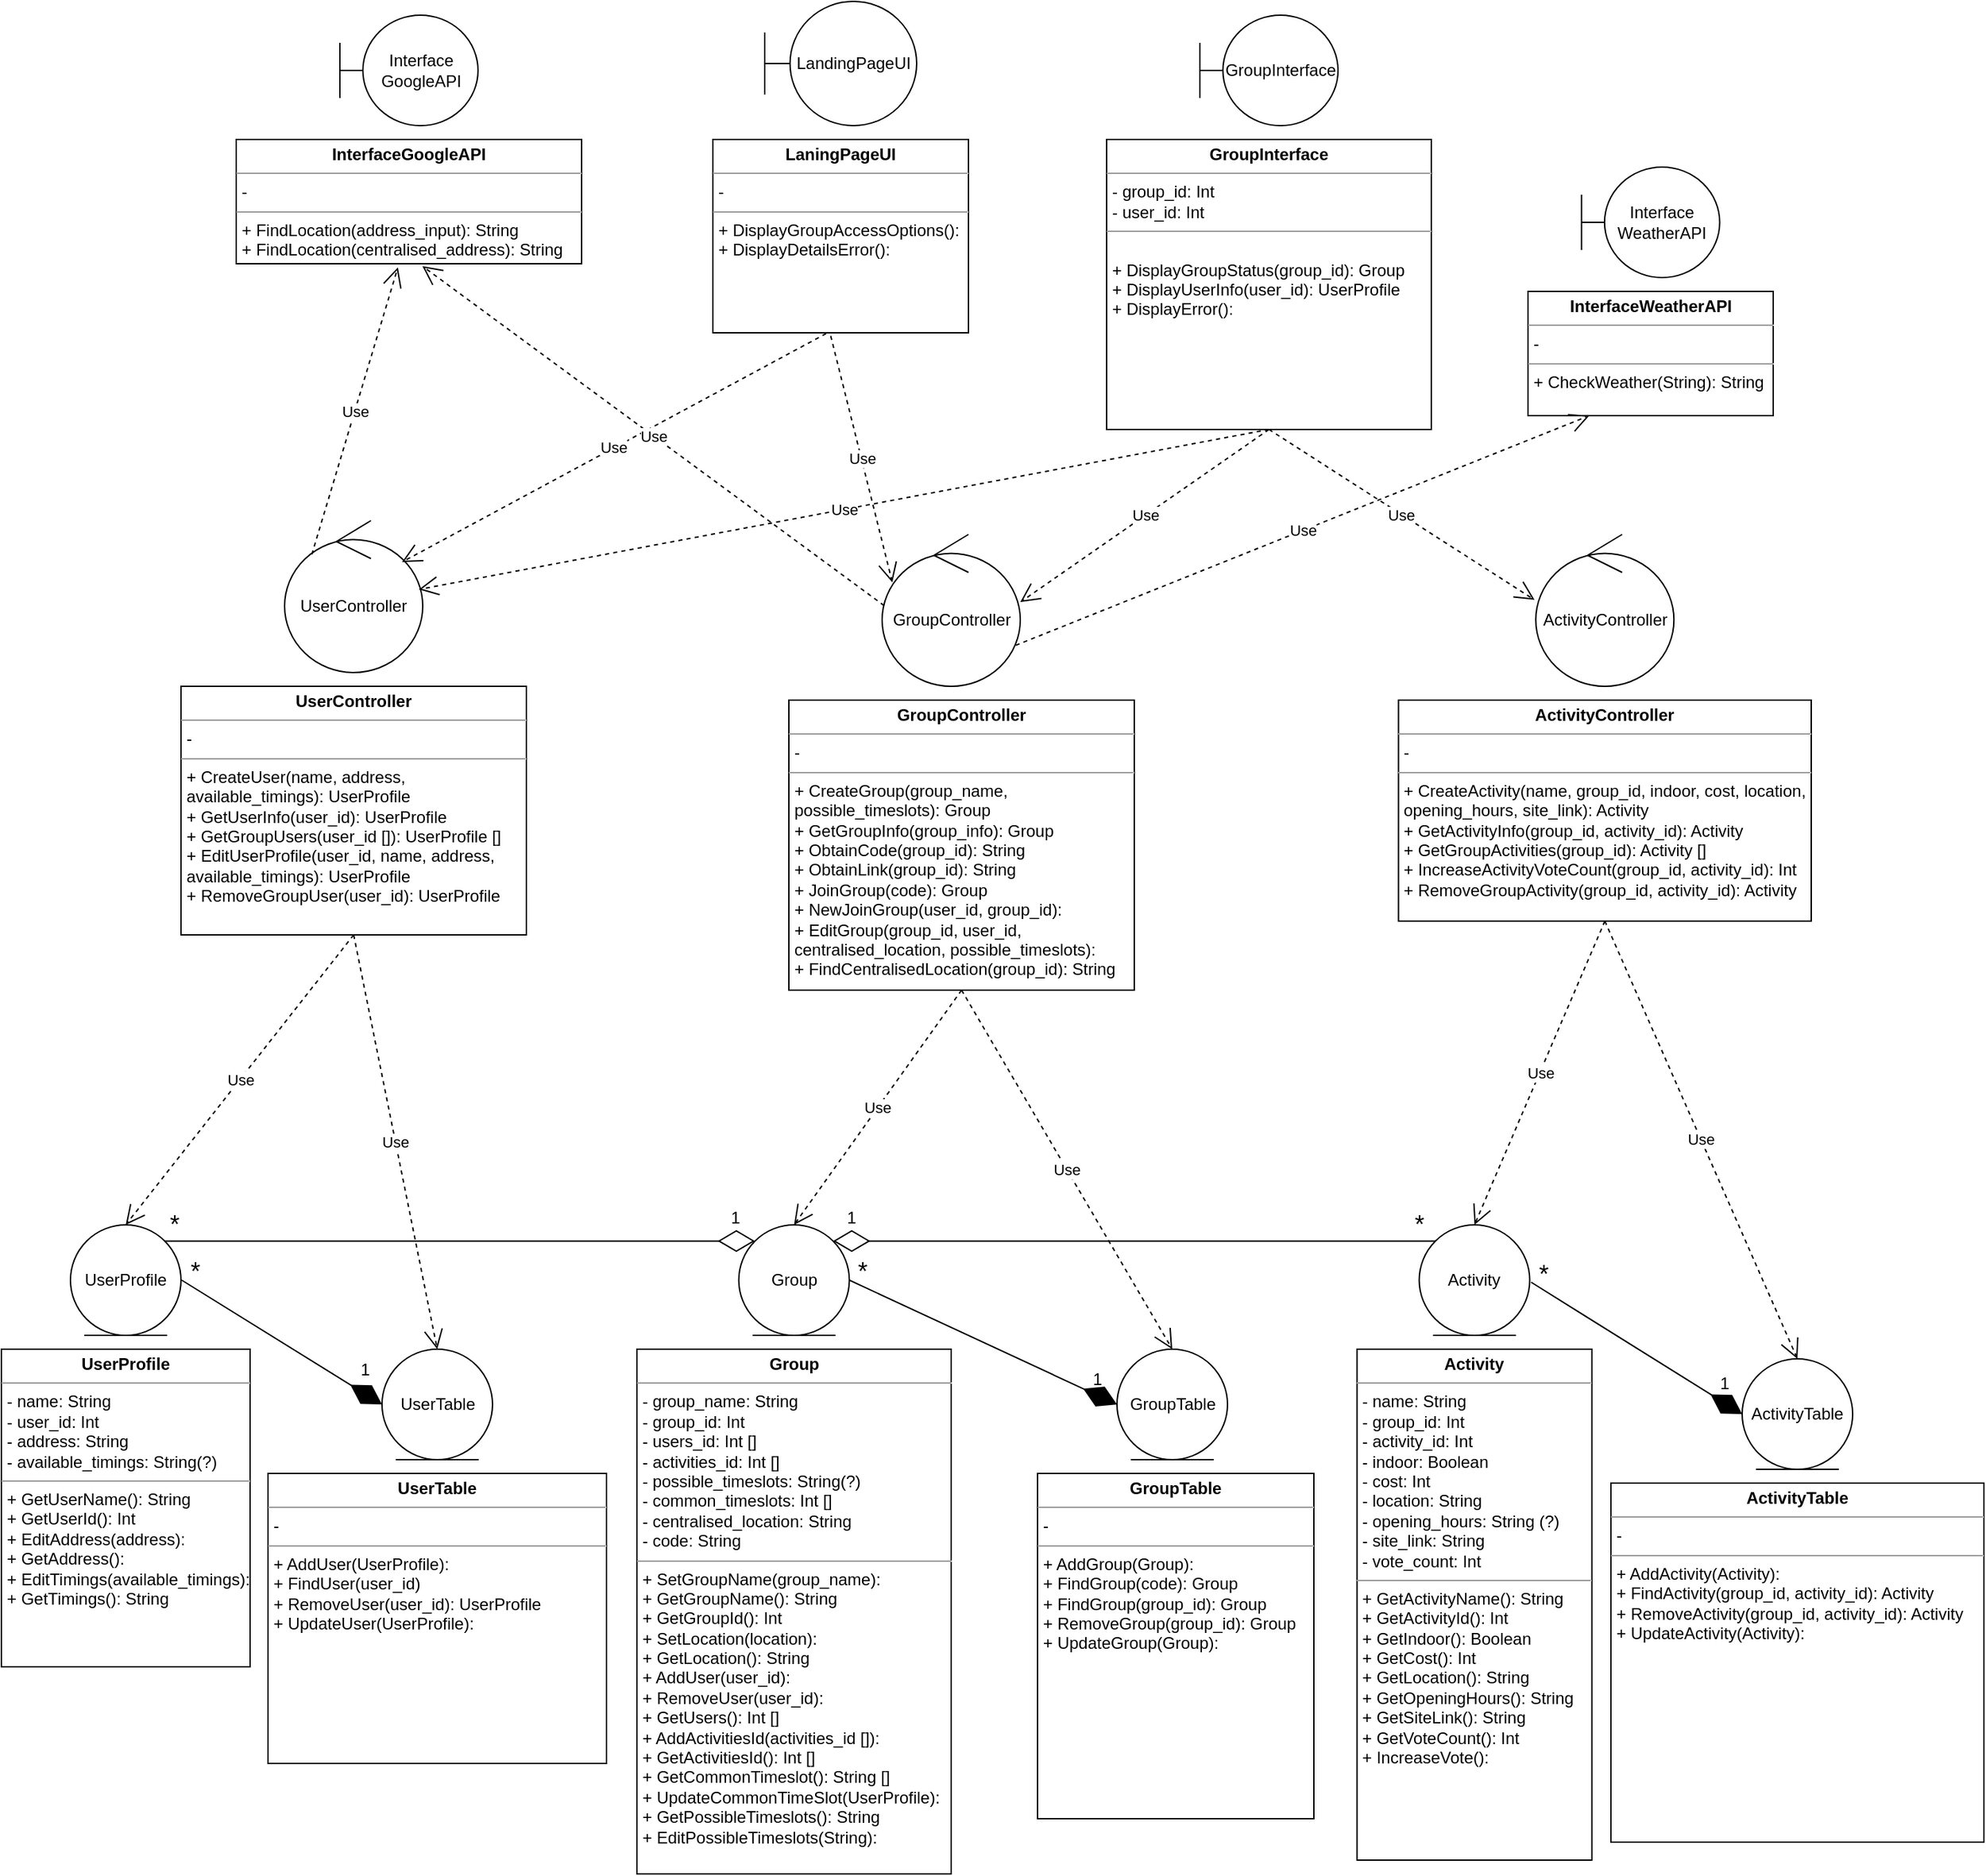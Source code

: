 <mxfile version="21.8.2" type="device">
  <diagram name="Page-1" id="uvnOoF_jIeyzYQmnAms-">
    <mxGraphModel dx="1500" dy="763" grid="1" gridSize="10" guides="1" tooltips="1" connect="1" arrows="1" fold="1" page="1" pageScale="1" pageWidth="850" pageHeight="1100" math="0" shadow="0">
      <root>
        <mxCell id="0" />
        <mxCell id="1" parent="0" />
        <mxCell id="8IvMyrpGu7eAvxIRYCVV-1" value="GroupController" style="ellipse;shape=umlControl;whiteSpace=wrap;html=1;" vertex="1" parent="1">
          <mxGeometry x="747.5" y="1070" width="100" height="110" as="geometry" />
        </mxCell>
        <mxCell id="8IvMyrpGu7eAvxIRYCVV-2" value="&lt;p style=&quot;margin:0px;margin-top:4px;text-align:center;&quot;&gt;&lt;b&gt;GroupController&lt;/b&gt;&lt;/p&gt;&lt;hr size=&quot;1&quot;&gt;&lt;p style=&quot;margin:0px;margin-left:4px;&quot;&gt;-&amp;nbsp;&lt;/p&gt;&lt;hr size=&quot;1&quot;&gt;&lt;p style=&quot;margin:0px;margin-left:4px;&quot;&gt;+ CreateGroup(group_name, possible_timeslots): Group&lt;/p&gt;&lt;p style=&quot;margin:0px;margin-left:4px;&quot;&gt;+ GetGroupInfo(group_info): Group&lt;br&gt;&lt;/p&gt;&lt;p style=&quot;margin:0px;margin-left:4px;&quot;&gt;+ ObtainCode(group_id): String&lt;/p&gt;&lt;p style=&quot;margin:0px;margin-left:4px;&quot;&gt;+ ObtainLink(group_id): String&lt;/p&gt;&lt;p style=&quot;margin:0px;margin-left:4px;&quot;&gt;+ JoinGroup(code): Group&amp;nbsp;&lt;/p&gt;&lt;p style=&quot;margin:0px;margin-left:4px;&quot;&gt;+ NewJoinGroup(user_id, group_id):&lt;br&gt;&lt;/p&gt;&lt;p style=&quot;margin:0px;margin-left:4px;&quot;&gt;+ EditGroup(group_id, user_id, centralised_location, possible_timeslots):&amp;nbsp;&lt;/p&gt;&lt;p style=&quot;margin:0px;margin-left:4px;&quot;&gt;+ FindCentralisedLocation(group_id): String&lt;/p&gt;" style="verticalAlign=top;align=left;overflow=fill;fontSize=12;fontFamily=Helvetica;html=1;whiteSpace=wrap;" vertex="1" parent="1">
          <mxGeometry x="680" y="1190" width="250" height="210" as="geometry" />
        </mxCell>
        <mxCell id="8IvMyrpGu7eAvxIRYCVV-3" value="LandingPageUI" style="shape=umlBoundary;whiteSpace=wrap;html=1;" vertex="1" parent="1">
          <mxGeometry x="662.5" y="684" width="110" height="90" as="geometry" />
        </mxCell>
        <mxCell id="8IvMyrpGu7eAvxIRYCVV-4" value="&lt;p style=&quot;margin:0px;margin-top:4px;text-align:center;&quot;&gt;&lt;b&gt;LaningPageUI&lt;/b&gt;&lt;br&gt;&lt;/p&gt;&lt;hr size=&quot;1&quot;&gt;&lt;p style=&quot;margin:0px;margin-left:4px;&quot;&gt;-&lt;/p&gt;&lt;hr size=&quot;1&quot;&gt;&lt;p style=&quot;margin:0px;margin-left:4px;&quot;&gt;+ DisplayGroupAccessOptions():&lt;/p&gt;&lt;p style=&quot;margin:0px;margin-left:4px;&quot;&gt;+ DisplayDetailsError():&lt;/p&gt;" style="verticalAlign=top;align=left;overflow=fill;fontSize=12;fontFamily=Helvetica;html=1;whiteSpace=wrap;" vertex="1" parent="1">
          <mxGeometry x="625" y="784" width="185" height="140" as="geometry" />
        </mxCell>
        <mxCell id="8IvMyrpGu7eAvxIRYCVV-5" value="GroupTable" style="ellipse;shape=umlEntity;whiteSpace=wrap;html=1;" vertex="1" parent="1">
          <mxGeometry x="917.5" y="1660" width="80" height="80" as="geometry" />
        </mxCell>
        <mxCell id="8IvMyrpGu7eAvxIRYCVV-6" value="&lt;p style=&quot;margin:0px;margin-top:4px;text-align:center;&quot;&gt;&lt;b&gt;GroupTable&lt;/b&gt;&lt;/p&gt;&lt;hr size=&quot;1&quot;&gt;&lt;p style=&quot;margin:0px;margin-left:4px;&quot;&gt;-&lt;/p&gt;&lt;hr size=&quot;1&quot;&gt;&lt;p style=&quot;margin:0px;margin-left:4px;&quot;&gt;+ AddGroup(Group):&lt;br&gt;&lt;/p&gt;&lt;p style=&quot;margin:0px;margin-left:4px;&quot;&gt;+ FindGroup(code): Group&lt;/p&gt;&lt;p style=&quot;margin:0px;margin-left:4px;&quot;&gt;+ FindGroup(group_id): Group&lt;/p&gt;&lt;p style=&quot;margin:0px;margin-left:4px;&quot;&gt;+ RemoveGroup(group_id): Group&lt;/p&gt;&lt;p style=&quot;margin:0px;margin-left:4px;&quot;&gt;+ UpdateGroup(Group):&lt;/p&gt;" style="verticalAlign=top;align=left;overflow=fill;fontSize=12;fontFamily=Helvetica;html=1;whiteSpace=wrap;" vertex="1" parent="1">
          <mxGeometry x="860" y="1750" width="200" height="250" as="geometry" />
        </mxCell>
        <mxCell id="8IvMyrpGu7eAvxIRYCVV-7" value="Group" style="ellipse;shape=umlEntity;whiteSpace=wrap;html=1;" vertex="1" parent="1">
          <mxGeometry x="643.75" y="1570" width="80" height="80" as="geometry" />
        </mxCell>
        <mxCell id="8IvMyrpGu7eAvxIRYCVV-8" value="&lt;p style=&quot;margin:0px;margin-top:4px;text-align:center;&quot;&gt;&lt;b&gt;Group&lt;/b&gt;&lt;/p&gt;&lt;hr size=&quot;1&quot;&gt;&lt;p style=&quot;margin:0px;margin-left:4px;&quot;&gt;&lt;span style=&quot;background-color: initial;&quot;&gt;- group_name: String&lt;/span&gt;&lt;/p&gt;&lt;p style=&quot;margin:0px;margin-left:4px;&quot;&gt;&lt;span style=&quot;background-color: initial;&quot;&gt;- group_id: Int&lt;/span&gt;&lt;/p&gt;&lt;p style=&quot;margin:0px;margin-left:4px;&quot;&gt;&lt;span style=&quot;background-color: initial;&quot;&gt;- users_id: Int []&lt;/span&gt;&lt;br&gt;&lt;/p&gt;&lt;p style=&quot;margin:0px;margin-left:4px;&quot;&gt;- activities_id: Int []&lt;span style=&quot;background-color: initial;&quot;&gt;&lt;br&gt;&lt;/span&gt;&lt;/p&gt;&lt;p style=&quot;margin:0px;margin-left:4px;&quot;&gt;- possible_timeslots: String(?)&lt;/p&gt;&lt;p style=&quot;margin:0px;margin-left:4px;&quot;&gt;- common_timeslots: Int []&lt;/p&gt;&lt;p style=&quot;margin:0px;margin-left:4px;&quot;&gt;- centralised_location: String&lt;/p&gt;&lt;p style=&quot;margin:0px;margin-left:4px;&quot;&gt;- code: String&lt;/p&gt;&lt;hr size=&quot;1&quot;&gt;&lt;p style=&quot;margin:0px;margin-left:4px;&quot;&gt;+ SetGroupName(group_name): &lt;/p&gt;&lt;p style=&quot;margin:0px;margin-left:4px;&quot;&gt;+ GetGroupName(): String&lt;/p&gt;&lt;p style=&quot;margin:0px;margin-left:4px;&quot;&gt;+ GetGroupId(): Int&lt;/p&gt;&lt;p style=&quot;margin:0px;margin-left:4px;&quot;&gt;+ SetLocation(location): &lt;/p&gt;&lt;p style=&quot;margin:0px;margin-left:4px;&quot;&gt;+ GetLocation(): String&lt;/p&gt;&lt;p style=&quot;margin:0px;margin-left:4px;&quot;&gt;+ AddUser(user_id):&lt;/p&gt;&lt;p style=&quot;margin:0px;margin-left:4px;&quot;&gt;&lt;span style=&quot;background-color: initial;&quot;&gt;+ RemoveUser(user_id):&lt;/span&gt;&lt;br&gt;&lt;/p&gt;&lt;p style=&quot;margin:0px;margin-left:4px;&quot;&gt;+ GetUsers(): Int []&lt;span style=&quot;background-color: initial;&quot;&gt;&lt;br&gt;&lt;/span&gt;&lt;/p&gt;&lt;p style=&quot;margin:0px;margin-left:4px;&quot;&gt;+ AddActivitiesId(activities_id []):&lt;/p&gt;&lt;p style=&quot;margin:0px;margin-left:4px;&quot;&gt;+ GetActivitiesId(): Int []&lt;/p&gt;&lt;p style=&quot;margin:0px;margin-left:4px;&quot;&gt;+ GetCommonTimeslot(): String []&lt;/p&gt;&lt;p style=&quot;margin:0px;margin-left:4px;&quot;&gt;+ UpdateCommonTimeSlot(UserProfile):&amp;nbsp;&lt;/p&gt;&lt;p style=&quot;margin:0px;margin-left:4px;&quot;&gt;+ GetPossibleTimeslots(): String&lt;br&gt;&lt;/p&gt;&lt;p style=&quot;margin:0px;margin-left:4px;&quot;&gt;+ EditPossibleTimeslots(String):&lt;/p&gt;" style="verticalAlign=top;align=left;overflow=fill;fontSize=12;fontFamily=Helvetica;html=1;whiteSpace=wrap;" vertex="1" parent="1">
          <mxGeometry x="570" y="1660" width="227.5" height="380" as="geometry" />
        </mxCell>
        <mxCell id="8IvMyrpGu7eAvxIRYCVV-9" value="UserProfile" style="ellipse;shape=umlEntity;whiteSpace=wrap;html=1;" vertex="1" parent="1">
          <mxGeometry x="160" y="1570" width="80" height="80" as="geometry" />
        </mxCell>
        <mxCell id="8IvMyrpGu7eAvxIRYCVV-10" value="&lt;p style=&quot;margin:0px;margin-top:4px;text-align:center;&quot;&gt;&lt;b&gt;UserProfile&lt;/b&gt;&lt;/p&gt;&lt;hr size=&quot;1&quot;&gt;&lt;p style=&quot;margin:0px;margin-left:4px;&quot;&gt;- name: String&lt;/p&gt;&lt;p style=&quot;margin:0px;margin-left:4px;&quot;&gt;- user_id: Int&lt;/p&gt;&lt;p style=&quot;margin:0px;margin-left:4px;&quot;&gt;- address: String&lt;/p&gt;&lt;p style=&quot;margin:0px;margin-left:4px;&quot;&gt;- available_timings: String(?)&lt;/p&gt;&lt;hr size=&quot;1&quot;&gt;&lt;p style=&quot;margin:0px;margin-left:4px;&quot;&gt;&lt;span style=&quot;background-color: initial;&quot;&gt;+ GetUserName(): String&lt;/span&gt;&lt;br&gt;&lt;/p&gt;&lt;p style=&quot;margin:0px;margin-left:4px;&quot;&gt;&lt;span style=&quot;background-color: initial;&quot;&gt;+ GetUserId(): Int&lt;/span&gt;&lt;/p&gt;&lt;p style=&quot;margin:0px;margin-left:4px;&quot;&gt;&lt;span style=&quot;background-color: initial;&quot;&gt;+ EditAddress(address):&lt;/span&gt;&lt;/p&gt;&lt;p style=&quot;margin:0px;margin-left:4px;&quot;&gt;&lt;span style=&quot;background-color: initial;&quot;&gt;+ GetAddress():&lt;/span&gt;&lt;/p&gt;&lt;p style=&quot;margin:0px;margin-left:4px;&quot;&gt;+ EditTimings(available_timings):&lt;/p&gt;&lt;p style=&quot;margin:0px;margin-left:4px;&quot;&gt;+ GetTimings(): String&lt;/p&gt;" style="verticalAlign=top;align=left;overflow=fill;fontSize=12;fontFamily=Helvetica;html=1;whiteSpace=wrap;" vertex="1" parent="1">
          <mxGeometry x="110" y="1660" width="180" height="230" as="geometry" />
        </mxCell>
        <mxCell id="8IvMyrpGu7eAvxIRYCVV-11" value="UserController" style="ellipse;shape=umlControl;whiteSpace=wrap;html=1;" vertex="1" parent="1">
          <mxGeometry x="315" y="1060" width="100" height="110" as="geometry" />
        </mxCell>
        <mxCell id="8IvMyrpGu7eAvxIRYCVV-12" value="&lt;p style=&quot;margin:0px;margin-top:4px;text-align:center;&quot;&gt;&lt;b&gt;UserController&lt;/b&gt;&lt;/p&gt;&lt;hr size=&quot;1&quot;&gt;&lt;p style=&quot;margin:0px;margin-left:4px;&quot;&gt;-&lt;/p&gt;&lt;hr size=&quot;1&quot;&gt;&lt;p style=&quot;margin:0px;margin-left:4px;&quot;&gt;+ CreateUser(name, address, available_timings): UserProfile&lt;/p&gt;&lt;p style=&quot;margin:0px;margin-left:4px;&quot;&gt;+ GetUserInfo(user_id): UserProfile&lt;br&gt;&lt;/p&gt;&lt;p style=&quot;margin:0px;margin-left:4px;&quot;&gt;+ GetGroupUsers(user_id []): UserProfile []&lt;br&gt;&lt;/p&gt;&lt;p style=&quot;margin:0px;margin-left:4px;&quot;&gt;+ EditUserProfile(user_id, name, address, available_timings): UserProfile&lt;/p&gt;&lt;p style=&quot;margin:0px;margin-left:4px;&quot;&gt;&lt;span style=&quot;background-color: initial;&quot;&gt;+ RemoveGroupUser(user_id): UserProfile&amp;nbsp;&lt;/span&gt;&lt;/p&gt;" style="verticalAlign=top;align=left;overflow=fill;fontSize=12;fontFamily=Helvetica;html=1;whiteSpace=wrap;" vertex="1" parent="1">
          <mxGeometry x="240" y="1180" width="250" height="180" as="geometry" />
        </mxCell>
        <mxCell id="8IvMyrpGu7eAvxIRYCVV-13" value="Interface&lt;br&gt;GoogleAPI" style="shape=umlBoundary;whiteSpace=wrap;html=1;" vertex="1" parent="1">
          <mxGeometry x="355" y="694" width="100" height="80" as="geometry" />
        </mxCell>
        <mxCell id="8IvMyrpGu7eAvxIRYCVV-14" value="&lt;p style=&quot;margin:0px;margin-top:4px;text-align:center;&quot;&gt;&lt;b&gt;InterfaceGoogleAPI&lt;/b&gt;&lt;/p&gt;&lt;hr size=&quot;1&quot;&gt;&lt;p style=&quot;margin:0px;margin-left:4px;&quot;&gt;-&lt;/p&gt;&lt;hr size=&quot;1&quot;&gt;&lt;p style=&quot;margin:0px;margin-left:4px;&quot;&gt;+ FindLocation(address_input): String&lt;/p&gt;&lt;p style=&quot;margin:0px;margin-left:4px;&quot;&gt;+ FindLocation(centralised_address): String&lt;/p&gt;" style="verticalAlign=top;align=left;overflow=fill;fontSize=12;fontFamily=Helvetica;html=1;whiteSpace=wrap;" vertex="1" parent="1">
          <mxGeometry x="280" y="784" width="250" height="90" as="geometry" />
        </mxCell>
        <mxCell id="8IvMyrpGu7eAvxIRYCVV-15" value="Interface&lt;br&gt;WeatherAPI" style="shape=umlBoundary;whiteSpace=wrap;html=1;" vertex="1" parent="1">
          <mxGeometry x="1253.75" y="804" width="100" height="80" as="geometry" />
        </mxCell>
        <mxCell id="8IvMyrpGu7eAvxIRYCVV-16" value="&lt;p style=&quot;margin:0px;margin-top:4px;text-align:center;&quot;&gt;&lt;b&gt;InterfaceWeatherAPI&lt;/b&gt;&lt;/p&gt;&lt;hr size=&quot;1&quot;&gt;&lt;p style=&quot;margin:0px;margin-left:4px;&quot;&gt;-&lt;/p&gt;&lt;hr size=&quot;1&quot;&gt;&lt;p style=&quot;margin:0px;margin-left:4px;&quot;&gt;+ CheckWeather(String): String&lt;/p&gt;" style="verticalAlign=top;align=left;overflow=fill;fontSize=12;fontFamily=Helvetica;html=1;whiteSpace=wrap;" vertex="1" parent="1">
          <mxGeometry x="1215" y="894" width="177.5" height="90" as="geometry" />
        </mxCell>
        <mxCell id="8IvMyrpGu7eAvxIRYCVV-17" value="GroupInterface" style="shape=umlBoundary;whiteSpace=wrap;html=1;" vertex="1" parent="1">
          <mxGeometry x="977.5" y="694" width="100" height="80" as="geometry" />
        </mxCell>
        <mxCell id="8IvMyrpGu7eAvxIRYCVV-18" value="&lt;p style=&quot;margin:0px;margin-top:4px;text-align:center;&quot;&gt;&lt;b&gt;GroupInterface&lt;/b&gt;&lt;/p&gt;&lt;hr size=&quot;1&quot;&gt;&lt;p style=&quot;margin:0px;margin-left:4px;&quot;&gt;- group_id: Int&lt;/p&gt;&lt;p style=&quot;margin:0px;margin-left:4px;&quot;&gt;- user_id: Int&lt;/p&gt;&lt;hr size=&quot;1&quot;&gt;&lt;p style=&quot;margin:0px;margin-left:4px;&quot;&gt;&lt;span style=&quot;background-color: initial;&quot;&gt;&lt;br&gt;&lt;/span&gt;&lt;/p&gt;&lt;p style=&quot;margin:0px;margin-left:4px;&quot;&gt;&lt;span style=&quot;background-color: initial;&quot;&gt;+ DisplayGroupStatus(group_id): Group&lt;/span&gt;&lt;br&gt;&lt;/p&gt;&lt;p style=&quot;margin:0px;margin-left:4px;&quot;&gt;+ DisplayUserInfo(user_id): UserProfile&lt;span style=&quot;background-color: initial;&quot;&gt;&lt;br&gt;&lt;/span&gt;&lt;/p&gt;&lt;p style=&quot;margin:0px;margin-left:4px;&quot;&gt;&lt;span style=&quot;background-color: initial;&quot;&gt;+ DisplayError():&lt;/span&gt;&lt;/p&gt;&lt;p style=&quot;margin:0px;margin-left:4px;&quot;&gt;&lt;br&gt;&lt;/p&gt;" style="verticalAlign=top;align=left;overflow=fill;fontSize=12;fontFamily=Helvetica;html=1;whiteSpace=wrap;" vertex="1" parent="1">
          <mxGeometry x="910" y="784" width="235" height="210" as="geometry" />
        </mxCell>
        <mxCell id="8IvMyrpGu7eAvxIRYCVV-19" value="Activity" style="ellipse;shape=umlEntity;whiteSpace=wrap;html=1;" vertex="1" parent="1">
          <mxGeometry x="1136.25" y="1570" width="80" height="80" as="geometry" />
        </mxCell>
        <mxCell id="8IvMyrpGu7eAvxIRYCVV-20" value="&lt;p style=&quot;margin:0px;margin-top:4px;text-align:center;&quot;&gt;&lt;b&gt;Activity&lt;/b&gt;&lt;/p&gt;&lt;hr size=&quot;1&quot;&gt;&lt;p style=&quot;margin:0px;margin-left:4px;&quot;&gt;- name: String&lt;/p&gt;&lt;p style=&quot;margin:0px;margin-left:4px;&quot;&gt;- group_id: Int&lt;/p&gt;&lt;p style=&quot;margin:0px;margin-left:4px;&quot;&gt;- activity_id: Int&lt;/p&gt;&lt;p style=&quot;margin:0px;margin-left:4px;&quot;&gt;- indoor: Boolean&lt;/p&gt;&lt;p style=&quot;margin:0px;margin-left:4px;&quot;&gt;- cost: Int&lt;/p&gt;&lt;p style=&quot;margin:0px;margin-left:4px;&quot;&gt;- location: String&lt;/p&gt;&lt;p style=&quot;margin:0px;margin-left:4px;&quot;&gt;- opening_hours: String (?)&lt;/p&gt;&lt;p style=&quot;margin:0px;margin-left:4px;&quot;&gt;- site_link: String&lt;/p&gt;&lt;p style=&quot;margin:0px;margin-left:4px;&quot;&gt;- vote_count: Int&lt;/p&gt;&lt;hr size=&quot;1&quot;&gt;&lt;p style=&quot;margin:0px;margin-left:4px;&quot;&gt;+ GetActivityName(): String&lt;/p&gt;&lt;p style=&quot;margin:0px;margin-left:4px;&quot;&gt;+ GetActivityId(): Int&lt;/p&gt;&lt;p style=&quot;margin:0px;margin-left:4px;&quot;&gt;+ GetIndoor(): Boolean&lt;/p&gt;&lt;p style=&quot;margin:0px;margin-left:4px;&quot;&gt;+ GetCost(): Int&lt;/p&gt;&lt;p style=&quot;margin:0px;margin-left:4px;&quot;&gt;+ GetLocation(): String&lt;/p&gt;&lt;p style=&quot;margin:0px;margin-left:4px;&quot;&gt;+ GetOpeningHours(): String&lt;/p&gt;&lt;p style=&quot;margin:0px;margin-left:4px;&quot;&gt;+ GetSiteLink(): String&lt;/p&gt;&lt;p style=&quot;margin:0px;margin-left:4px;&quot;&gt;+ GetVoteCount(): Int&lt;/p&gt;&lt;p style=&quot;margin:0px;margin-left:4px;&quot;&gt;+ IncreaseVote():&amp;nbsp;&lt;br&gt;&lt;/p&gt;" style="verticalAlign=top;align=left;overflow=fill;fontSize=12;fontFamily=Helvetica;html=1;whiteSpace=wrap;" vertex="1" parent="1">
          <mxGeometry x="1091.25" y="1660" width="170" height="370" as="geometry" />
        </mxCell>
        <mxCell id="8IvMyrpGu7eAvxIRYCVV-21" value="ActivityTable" style="ellipse;shape=umlEntity;whiteSpace=wrap;html=1;" vertex="1" parent="1">
          <mxGeometry x="1370" y="1667" width="80" height="80" as="geometry" />
        </mxCell>
        <mxCell id="8IvMyrpGu7eAvxIRYCVV-22" value="&lt;p style=&quot;margin:0px;margin-top:4px;text-align:center;&quot;&gt;&lt;b&gt;ActivityTable&lt;/b&gt;&lt;/p&gt;&lt;hr size=&quot;1&quot;&gt;&lt;p style=&quot;margin:0px;margin-left:4px;&quot;&gt;-&amp;nbsp;&lt;br&gt;&lt;/p&gt;&lt;hr size=&quot;1&quot;&gt;&lt;p style=&quot;margin:0px;margin-left:4px;&quot;&gt;+ AddActivity(Activity):&lt;br&gt;&lt;/p&gt;&lt;p style=&quot;margin:0px;margin-left:4px;&quot;&gt;+ FindActivity(group_id, activity_id): Activity&lt;/p&gt;&lt;p style=&quot;margin:0px;margin-left:4px;&quot;&gt;+ RemoveActivity(group_id, activity_id): Activity&lt;br&gt;&lt;/p&gt;&lt;p style=&quot;margin:0px;margin-left:4px;&quot;&gt;+ UpdateActivity(Activity):&lt;/p&gt;&lt;p style=&quot;margin:0px;margin-left:4px;&quot;&gt;&lt;br&gt;&lt;/p&gt;" style="verticalAlign=top;align=left;overflow=fill;fontSize=12;fontFamily=Helvetica;html=1;whiteSpace=wrap;" vertex="1" parent="1">
          <mxGeometry x="1275" y="1757" width="270" height="260" as="geometry" />
        </mxCell>
        <mxCell id="8IvMyrpGu7eAvxIRYCVV-23" value="ActivityController" style="ellipse;shape=umlControl;whiteSpace=wrap;html=1;" vertex="1" parent="1">
          <mxGeometry x="1220.63" y="1070" width="100" height="110" as="geometry" />
        </mxCell>
        <mxCell id="8IvMyrpGu7eAvxIRYCVV-24" value="&lt;p style=&quot;margin:0px;margin-top:4px;text-align:center;&quot;&gt;&lt;b&gt;ActivityController&lt;/b&gt;&lt;/p&gt;&lt;hr size=&quot;1&quot;&gt;&lt;p style=&quot;margin:0px;margin-left:4px;&quot;&gt;-&lt;/p&gt;&lt;hr size=&quot;1&quot;&gt;&lt;p style=&quot;margin:0px;margin-left:4px;&quot;&gt;+ CreateActivity(name, group_id, indoor, cost, location, opening_hours, site_link): Activity&lt;/p&gt;&lt;p style=&quot;margin:0px;margin-left:4px;&quot;&gt;+ GetActivityInfo(group_id, activity_id): Activity&lt;br&gt;&lt;/p&gt;&lt;p style=&quot;margin:0px;margin-left:4px;&quot;&gt;+ GetGroupActivities(group_id): Activity []&lt;/p&gt;&lt;p style=&quot;margin:0px;margin-left:4px;&quot;&gt;&lt;span style=&quot;text-align: center; background-color: initial;&quot;&gt;+ IncreaseActivityVoteCount(group_id, activity_id): Int&lt;/span&gt;&lt;/p&gt;&lt;p style=&quot;margin:0px;margin-left:4px;&quot;&gt;&lt;span style=&quot;text-align: center; background-color: initial;&quot;&gt;+ RemoveGroupActivity(group_id, activity_id): Activity&lt;/span&gt;&lt;/p&gt;&lt;p style=&quot;margin:0px;margin-left:4px;&quot;&gt;&lt;br&gt;&lt;/p&gt;" style="verticalAlign=top;align=left;overflow=fill;fontSize=12;fontFamily=Helvetica;html=1;whiteSpace=wrap;" vertex="1" parent="1">
          <mxGeometry x="1121.25" y="1190" width="298.75" height="160" as="geometry" />
        </mxCell>
        <mxCell id="8IvMyrpGu7eAvxIRYCVV-25" value="UserTable" style="ellipse;shape=umlEntity;whiteSpace=wrap;html=1;" vertex="1" parent="1">
          <mxGeometry x="385.5" y="1660" width="80" height="80" as="geometry" />
        </mxCell>
        <mxCell id="8IvMyrpGu7eAvxIRYCVV-26" value="&lt;p style=&quot;margin:0px;margin-top:4px;text-align:center;&quot;&gt;&lt;b&gt;UserTable&lt;/b&gt;&lt;/p&gt;&lt;hr size=&quot;1&quot;&gt;&lt;p style=&quot;margin:0px;margin-left:4px;&quot;&gt;-&lt;/p&gt;&lt;hr size=&quot;1&quot;&gt;&lt;p style=&quot;margin:0px;margin-left:4px;&quot;&gt;&lt;span style=&quot;background-color: initial;&quot;&gt;+ AddUser(UserProfile):&amp;nbsp;&lt;/span&gt;&lt;br&gt;&lt;/p&gt;&lt;p style=&quot;margin:0px;margin-left:4px;&quot;&gt;+ FindUser(user_id)&lt;/p&gt;&lt;p style=&quot;margin:0px;margin-left:4px;&quot;&gt;&lt;span style=&quot;background-color: initial;&quot;&gt;+ RemoveUser(user_id): UserProfile&lt;/span&gt;&lt;br&gt;&lt;/p&gt;&lt;p style=&quot;margin:0px;margin-left:4px;&quot;&gt;+ UpdateUser(UserProfile):&lt;/p&gt;" style="verticalAlign=top;align=left;overflow=fill;fontSize=12;fontFamily=Helvetica;html=1;whiteSpace=wrap;" vertex="1" parent="1">
          <mxGeometry x="303" y="1750" width="245" height="210" as="geometry" />
        </mxCell>
        <mxCell id="8IvMyrpGu7eAvxIRYCVV-27" value="Use" style="endArrow=open;endSize=12;dashed=1;html=1;rounded=0;entryX=1;entryY=0.446;entryDx=0;entryDy=0;entryPerimeter=0;exitX=0.5;exitY=1;exitDx=0;exitDy=0;" edge="1" parent="1" source="8IvMyrpGu7eAvxIRYCVV-18" target="8IvMyrpGu7eAvxIRYCVV-1">
          <mxGeometry width="160" relative="1" as="geometry">
            <mxPoint x="1010" y="970" as="sourcePoint" />
            <mxPoint x="803.75" y="990" as="targetPoint" />
          </mxGeometry>
        </mxCell>
        <mxCell id="8IvMyrpGu7eAvxIRYCVV-28" value="Use" style="endArrow=open;endSize=12;dashed=1;html=1;rounded=0;entryX=0.972;entryY=0.453;entryDx=0;entryDy=0;entryPerimeter=0;exitX=0.5;exitY=1;exitDx=0;exitDy=0;" edge="1" parent="1" source="8IvMyrpGu7eAvxIRYCVV-18" target="8IvMyrpGu7eAvxIRYCVV-11">
          <mxGeometry width="160" relative="1" as="geometry">
            <mxPoint x="950" y="970" as="sourcePoint" />
            <mxPoint x="858" y="1129" as="targetPoint" />
          </mxGeometry>
        </mxCell>
        <mxCell id="8IvMyrpGu7eAvxIRYCVV-29" value="Use" style="endArrow=open;endSize=12;dashed=1;html=1;rounded=0;entryX=-0.009;entryY=0.431;entryDx=0;entryDy=0;entryPerimeter=0;exitX=0.5;exitY=1;exitDx=0;exitDy=0;" edge="1" parent="1" source="8IvMyrpGu7eAvxIRYCVV-18" target="8IvMyrpGu7eAvxIRYCVV-23">
          <mxGeometry width="160" relative="1" as="geometry">
            <mxPoint x="1040" y="960" as="sourcePoint" />
            <mxPoint x="868" y="1139" as="targetPoint" />
          </mxGeometry>
        </mxCell>
        <mxCell id="8IvMyrpGu7eAvxIRYCVV-30" value="Use" style="endArrow=open;endSize=12;dashed=1;html=1;rounded=0;exitX=0.461;exitY=1.016;exitDx=0;exitDy=0;exitPerimeter=0;entryX=0.074;entryY=0.316;entryDx=0;entryDy=0;entryPerimeter=0;" edge="1" parent="1" source="8IvMyrpGu7eAvxIRYCVV-4" target="8IvMyrpGu7eAvxIRYCVV-1">
          <mxGeometry width="160" relative="1" as="geometry">
            <mxPoint x="550" y="930" as="sourcePoint" />
            <mxPoint x="710" y="930" as="targetPoint" />
          </mxGeometry>
        </mxCell>
        <mxCell id="8IvMyrpGu7eAvxIRYCVV-31" value="Use" style="endArrow=open;endSize=12;dashed=1;html=1;rounded=0;exitX=0.443;exitY=1.004;exitDx=0;exitDy=0;exitPerimeter=0;" edge="1" parent="1" source="8IvMyrpGu7eAvxIRYCVV-4">
          <mxGeometry width="160" relative="1" as="geometry">
            <mxPoint x="550" y="930" as="sourcePoint" />
            <mxPoint x="400" y="1090" as="targetPoint" />
          </mxGeometry>
        </mxCell>
        <mxCell id="8IvMyrpGu7eAvxIRYCVV-32" value="Use" style="endArrow=open;endSize=12;dashed=1;html=1;rounded=0;exitX=0.197;exitY=0.223;exitDx=0;exitDy=0;exitPerimeter=0;entryX=0.468;entryY=1.029;entryDx=0;entryDy=0;entryPerimeter=0;" edge="1" parent="1" source="8IvMyrpGu7eAvxIRYCVV-11" target="8IvMyrpGu7eAvxIRYCVV-14">
          <mxGeometry width="160" relative="1" as="geometry">
            <mxPoint x="550" y="1040" as="sourcePoint" />
            <mxPoint x="710" y="1040" as="targetPoint" />
          </mxGeometry>
        </mxCell>
        <mxCell id="8IvMyrpGu7eAvxIRYCVV-33" value="Use" style="endArrow=open;endSize=12;dashed=1;html=1;rounded=0;entryX=0.539;entryY=1.019;entryDx=0;entryDy=0;entryPerimeter=0;exitX=0.015;exitY=0.469;exitDx=0;exitDy=0;exitPerimeter=0;" edge="1" parent="1" source="8IvMyrpGu7eAvxIRYCVV-1" target="8IvMyrpGu7eAvxIRYCVV-14">
          <mxGeometry width="160" relative="1" as="geometry">
            <mxPoint x="550" y="1040" as="sourcePoint" />
            <mxPoint x="710" y="1040" as="targetPoint" />
          </mxGeometry>
        </mxCell>
        <mxCell id="8IvMyrpGu7eAvxIRYCVV-34" value="Use" style="endArrow=open;endSize=12;dashed=1;html=1;rounded=0;entryX=0.25;entryY=1;entryDx=0;entryDy=0;exitX=0.967;exitY=0.73;exitDx=0;exitDy=0;exitPerimeter=0;" edge="1" parent="1" source="8IvMyrpGu7eAvxIRYCVV-1" target="8IvMyrpGu7eAvxIRYCVV-16">
          <mxGeometry width="160" relative="1" as="geometry">
            <mxPoint x="850" y="1140" as="sourcePoint" />
            <mxPoint x="1200" y="1040" as="targetPoint" />
          </mxGeometry>
        </mxCell>
        <mxCell id="8IvMyrpGu7eAvxIRYCVV-35" value="" style="endArrow=diamondThin;endFill=1;endSize=24;html=1;rounded=0;entryX=0;entryY=0.5;entryDx=0;entryDy=0;exitX=1;exitY=0.5;exitDx=0;exitDy=0;" edge="1" parent="1" source="8IvMyrpGu7eAvxIRYCVV-7" target="8IvMyrpGu7eAvxIRYCVV-5">
          <mxGeometry width="160" relative="1" as="geometry">
            <mxPoint x="790" y="1470" as="sourcePoint" />
            <mxPoint x="950" y="1470" as="targetPoint" />
          </mxGeometry>
        </mxCell>
        <mxCell id="8IvMyrpGu7eAvxIRYCVV-36" value="&lt;font style=&quot;font-size: 18px;&quot;&gt;*&lt;/font&gt;" style="text;html=1;align=center;verticalAlign=middle;resizable=0;points=[];autosize=1;strokeColor=none;fillColor=none;fontStyle=0" vertex="1" parent="1">
          <mxGeometry x="718" y="1584" width="30" height="40" as="geometry" />
        </mxCell>
        <mxCell id="8IvMyrpGu7eAvxIRYCVV-37" value="1" style="text;html=1;align=center;verticalAlign=middle;resizable=0;points=[];autosize=1;strokeColor=none;fillColor=none;" vertex="1" parent="1">
          <mxGeometry x="888" y="1667" width="30" height="30" as="geometry" />
        </mxCell>
        <mxCell id="8IvMyrpGu7eAvxIRYCVV-38" value="" style="endArrow=diamondThin;endFill=1;endSize=24;html=1;rounded=0;entryX=0;entryY=0.5;entryDx=0;entryDy=0;exitX=1;exitY=0.5;exitDx=0;exitDy=0;" edge="1" parent="1" target="8IvMyrpGu7eAvxIRYCVV-21">
          <mxGeometry width="160" relative="1" as="geometry">
            <mxPoint x="1217.25" y="1611.5" as="sourcePoint" />
            <mxPoint x="1361.25" y="1611.5" as="targetPoint" />
          </mxGeometry>
        </mxCell>
        <mxCell id="8IvMyrpGu7eAvxIRYCVV-39" value="&lt;font style=&quot;font-size: 18px;&quot;&gt;*&lt;/font&gt;" style="text;html=1;align=center;verticalAlign=middle;resizable=0;points=[];autosize=1;strokeColor=none;fillColor=none;fontStyle=0" vertex="1" parent="1">
          <mxGeometry x="1211.25" y="1585.5" width="30" height="40" as="geometry" />
        </mxCell>
        <mxCell id="8IvMyrpGu7eAvxIRYCVV-40" value="1" style="text;html=1;align=center;verticalAlign=middle;resizable=0;points=[];autosize=1;strokeColor=none;fillColor=none;" vertex="1" parent="1">
          <mxGeometry x="1342" y="1669.5" width="30" height="30" as="geometry" />
        </mxCell>
        <mxCell id="8IvMyrpGu7eAvxIRYCVV-41" value="" style="endArrow=diamondThin;endFill=1;endSize=24;html=1;rounded=0;entryX=0;entryY=0.5;entryDx=0;entryDy=0;exitX=1;exitY=0.5;exitDx=0;exitDy=0;" edge="1" parent="1" target="8IvMyrpGu7eAvxIRYCVV-25">
          <mxGeometry width="160" relative="1" as="geometry">
            <mxPoint x="240.5" y="1610" as="sourcePoint" />
            <mxPoint x="384.5" y="1610" as="targetPoint" />
          </mxGeometry>
        </mxCell>
        <mxCell id="8IvMyrpGu7eAvxIRYCVV-42" value="&lt;font style=&quot;font-size: 18px;&quot;&gt;*&lt;/font&gt;" style="text;html=1;align=center;verticalAlign=middle;resizable=0;points=[];autosize=1;strokeColor=none;fillColor=none;fontStyle=0" vertex="1" parent="1">
          <mxGeometry x="234.5" y="1584" width="30" height="40" as="geometry" />
        </mxCell>
        <mxCell id="8IvMyrpGu7eAvxIRYCVV-43" value="1" style="text;html=1;align=center;verticalAlign=middle;resizable=0;points=[];autosize=1;strokeColor=none;fillColor=none;" vertex="1" parent="1">
          <mxGeometry x="357.5" y="1660" width="30" height="30" as="geometry" />
        </mxCell>
        <mxCell id="8IvMyrpGu7eAvxIRYCVV-44" value="Use" style="endArrow=open;endSize=12;dashed=1;html=1;rounded=0;exitX=0.5;exitY=1;exitDx=0;exitDy=0;entryX=0.5;entryY=0;entryDx=0;entryDy=0;" edge="1" parent="1" source="8IvMyrpGu7eAvxIRYCVV-2" target="8IvMyrpGu7eAvxIRYCVV-7">
          <mxGeometry width="160" relative="1" as="geometry">
            <mxPoint x="720" y="1590" as="sourcePoint" />
            <mxPoint x="880" y="1590" as="targetPoint" />
          </mxGeometry>
        </mxCell>
        <mxCell id="8IvMyrpGu7eAvxIRYCVV-45" value="Use" style="endArrow=open;endSize=12;dashed=1;html=1;rounded=0;exitX=0.5;exitY=1;exitDx=0;exitDy=0;entryX=0.5;entryY=0;entryDx=0;entryDy=0;" edge="1" parent="1" source="8IvMyrpGu7eAvxIRYCVV-2" target="8IvMyrpGu7eAvxIRYCVV-5">
          <mxGeometry width="160" relative="1" as="geometry">
            <mxPoint x="815" y="1410" as="sourcePoint" />
            <mxPoint x="694" y="1700" as="targetPoint" />
          </mxGeometry>
        </mxCell>
        <mxCell id="8IvMyrpGu7eAvxIRYCVV-46" value="Use" style="endArrow=open;endSize=12;dashed=1;html=1;rounded=0;exitX=0.5;exitY=1;exitDx=0;exitDy=0;entryX=0.5;entryY=0;entryDx=0;entryDy=0;" edge="1" parent="1" source="8IvMyrpGu7eAvxIRYCVV-12" target="8IvMyrpGu7eAvxIRYCVV-25">
          <mxGeometry width="160" relative="1" as="geometry">
            <mxPoint x="540" y="1590" as="sourcePoint" />
            <mxPoint x="700" y="1590" as="targetPoint" />
          </mxGeometry>
        </mxCell>
        <mxCell id="8IvMyrpGu7eAvxIRYCVV-47" value="Use" style="endArrow=open;endSize=12;dashed=1;html=1;rounded=0;exitX=0.5;exitY=1;exitDx=0;exitDy=0;entryX=0.5;entryY=0;entryDx=0;entryDy=0;" edge="1" parent="1" source="8IvMyrpGu7eAvxIRYCVV-12" target="8IvMyrpGu7eAvxIRYCVV-9">
          <mxGeometry width="160" relative="1" as="geometry">
            <mxPoint x="540" y="1590" as="sourcePoint" />
            <mxPoint x="700" y="1590" as="targetPoint" />
          </mxGeometry>
        </mxCell>
        <mxCell id="8IvMyrpGu7eAvxIRYCVV-48" value="Use" style="endArrow=open;endSize=12;dashed=1;html=1;rounded=0;exitX=0.5;exitY=1;exitDx=0;exitDy=0;entryX=0.5;entryY=0;entryDx=0;entryDy=0;" edge="1" parent="1" source="8IvMyrpGu7eAvxIRYCVV-24" target="8IvMyrpGu7eAvxIRYCVV-21">
          <mxGeometry width="160" relative="1" as="geometry">
            <mxPoint x="1330" y="1590" as="sourcePoint" />
            <mxPoint x="1490" y="1590" as="targetPoint" />
          </mxGeometry>
        </mxCell>
        <mxCell id="8IvMyrpGu7eAvxIRYCVV-49" value="Use" style="endArrow=open;endSize=12;dashed=1;html=1;rounded=0;exitX=0.5;exitY=1;exitDx=0;exitDy=0;entryX=0.5;entryY=0;entryDx=0;entryDy=0;" edge="1" parent="1" source="8IvMyrpGu7eAvxIRYCVV-24" target="8IvMyrpGu7eAvxIRYCVV-19">
          <mxGeometry width="160" relative="1" as="geometry">
            <mxPoint x="1330" y="1590" as="sourcePoint" />
            <mxPoint x="1490" y="1590" as="targetPoint" />
          </mxGeometry>
        </mxCell>
        <mxCell id="8IvMyrpGu7eAvxIRYCVV-50" value="" style="endArrow=diamondThin;endFill=0;endSize=24;html=1;rounded=0;exitX=1;exitY=0;exitDx=0;exitDy=0;entryX=0;entryY=0;entryDx=0;entryDy=0;" edge="1" parent="1" source="8IvMyrpGu7eAvxIRYCVV-9" target="8IvMyrpGu7eAvxIRYCVV-7">
          <mxGeometry width="160" relative="1" as="geometry">
            <mxPoint x="520" y="1710" as="sourcePoint" />
            <mxPoint x="680" y="1710" as="targetPoint" />
          </mxGeometry>
        </mxCell>
        <mxCell id="8IvMyrpGu7eAvxIRYCVV-51" value="&lt;font style=&quot;font-size: 18px;&quot;&gt;*&lt;/font&gt;" style="text;html=1;align=center;verticalAlign=middle;resizable=0;points=[];autosize=1;strokeColor=none;fillColor=none;fontStyle=0" vertex="1" parent="1">
          <mxGeometry x="220" y="1550" width="30" height="40" as="geometry" />
        </mxCell>
        <mxCell id="8IvMyrpGu7eAvxIRYCVV-52" value="1" style="text;html=1;align=center;verticalAlign=middle;resizable=0;points=[];autosize=1;strokeColor=none;fillColor=none;" vertex="1" parent="1">
          <mxGeometry x="626" y="1550" width="30" height="30" as="geometry" />
        </mxCell>
        <mxCell id="8IvMyrpGu7eAvxIRYCVV-53" value="" style="endArrow=diamondThin;endFill=0;endSize=24;html=1;rounded=0;exitX=0;exitY=0;exitDx=0;exitDy=0;entryX=1;entryY=0;entryDx=0;entryDy=0;" edge="1" parent="1" source="8IvMyrpGu7eAvxIRYCVV-19" target="8IvMyrpGu7eAvxIRYCVV-7">
          <mxGeometry width="160" relative="1" as="geometry">
            <mxPoint x="1060" y="1450" as="sourcePoint" />
            <mxPoint x="1144" y="1582" as="targetPoint" />
          </mxGeometry>
        </mxCell>
        <mxCell id="8IvMyrpGu7eAvxIRYCVV-54" value="&lt;font style=&quot;font-size: 18px;&quot;&gt;*&lt;/font&gt;" style="text;html=1;align=center;verticalAlign=middle;resizable=0;points=[];autosize=1;strokeColor=none;fillColor=none;fontStyle=0" vertex="1" parent="1">
          <mxGeometry x="1121.25" y="1550" width="30" height="40" as="geometry" />
        </mxCell>
        <mxCell id="8IvMyrpGu7eAvxIRYCVV-55" value="1" style="text;html=1;align=center;verticalAlign=middle;resizable=0;points=[];autosize=1;strokeColor=none;fillColor=none;" vertex="1" parent="1">
          <mxGeometry x="710" y="1550" width="30" height="30" as="geometry" />
        </mxCell>
      </root>
    </mxGraphModel>
  </diagram>
</mxfile>
